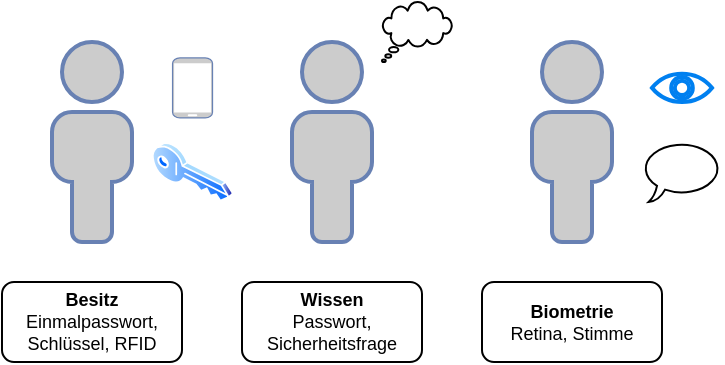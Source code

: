 <mxfile>
    <diagram id="Njb3dAHsTxfqt9kJadIH" name="Page-1">
        <mxGraphModel dx="703" dy="244" grid="1" gridSize="10" guides="1" tooltips="1" connect="1" arrows="1" fold="1" page="1" pageScale="1" pageWidth="850" pageHeight="1100" math="0" shadow="0">
            <root>
                <mxCell id="0"/>
                <mxCell id="1" parent="0"/>
                <mxCell id="2" value="" style="fontColor=#0066CC;verticalAlign=top;verticalLabelPosition=bottom;labelPosition=center;align=center;html=1;outlineConnect=0;fillColor=#CCCCCC;strokeColor=#6881B3;gradientColor=none;gradientDirection=north;strokeWidth=2;shape=mxgraph.networks.user_male;" vertex="1" parent="1">
                    <mxGeometry x="380" y="80" width="40" height="100" as="geometry"/>
                </mxCell>
                <mxCell id="3" value="" style="fontColor=#0066CC;verticalAlign=top;verticalLabelPosition=bottom;labelPosition=center;align=center;html=1;outlineConnect=0;fillColor=#CCCCCC;strokeColor=#6881B3;gradientColor=none;gradientDirection=north;strokeWidth=2;shape=mxgraph.networks.user_male;" vertex="1" parent="1">
                    <mxGeometry x="260" y="80" width="40" height="100" as="geometry"/>
                </mxCell>
                <mxCell id="4" value="" style="fontColor=#0066CC;verticalAlign=top;verticalLabelPosition=bottom;labelPosition=center;align=center;html=1;outlineConnect=0;fillColor=#CCCCCC;strokeColor=#6881B3;gradientColor=none;gradientDirection=north;strokeWidth=2;shape=mxgraph.networks.user_male;" vertex="1" parent="1">
                    <mxGeometry x="500" y="80" width="40" height="100" as="geometry"/>
                </mxCell>
                <mxCell id="5" value="" style="fontColor=#0066CC;verticalAlign=top;verticalLabelPosition=bottom;labelPosition=center;align=center;html=1;outlineConnect=0;fillColor=#CCCCCC;strokeColor=#6881B3;gradientColor=none;gradientDirection=north;strokeWidth=2;shape=mxgraph.networks.mobile;" vertex="1" parent="1">
                    <mxGeometry x="320.27" y="87.95" width="20" height="30" as="geometry"/>
                </mxCell>
                <mxCell id="6" value="" style="aspect=fixed;perimeter=ellipsePerimeter;html=1;align=center;shadow=0;dashed=0;spacingTop=3;image;image=img/lib/active_directory/key.svg;" vertex="1" parent="1">
                    <mxGeometry x="310" y="130" width="40.54" height="30" as="geometry"/>
                </mxCell>
                <mxCell id="7" value="&lt;font style=&quot;font-size: 9px;&quot;&gt;&lt;br&gt;&lt;/font&gt;" style="whiteSpace=wrap;html=1;shape=mxgraph.basic.cloud_callout" vertex="1" parent="1">
                    <mxGeometry x="425" y="60" width="35" height="30" as="geometry"/>
                </mxCell>
                <mxCell id="8" value="" style="html=1;verticalLabelPosition=bottom;align=center;labelBackgroundColor=#ffffff;verticalAlign=top;strokeWidth=2;strokeColor=#0080F0;shadow=0;dashed=0;shape=mxgraph.ios7.icons.eye;fontSize=9;" vertex="1" parent="1">
                    <mxGeometry x="560" y="95.9" width="30" height="14.1" as="geometry"/>
                </mxCell>
                <mxCell id="11" value="" style="whiteSpace=wrap;html=1;shape=mxgraph.basic.oval_callout;fontSize=9;" vertex="1" parent="1">
                    <mxGeometry x="555" y="130" width="40" height="30" as="geometry"/>
                </mxCell>
                <mxCell id="12" value="&lt;b&gt;Besitz&lt;/b&gt;&lt;br&gt;Einmalpasswort, Schlüssel, RFID" style="rounded=1;whiteSpace=wrap;html=1;fontSize=9;" vertex="1" parent="1">
                    <mxGeometry x="235" y="200" width="90" height="40" as="geometry"/>
                </mxCell>
                <mxCell id="13" value="&lt;b&gt;Wissen&lt;/b&gt;&lt;br&gt;Passwort, Sicherheitsfrage" style="rounded=1;whiteSpace=wrap;html=1;fontSize=9;" vertex="1" parent="1">
                    <mxGeometry x="355" y="200" width="90" height="40" as="geometry"/>
                </mxCell>
                <mxCell id="14" value="&lt;b&gt;Biometrie&lt;/b&gt;&lt;br&gt;Retina, Stimme" style="rounded=1;whiteSpace=wrap;html=1;fontSize=9;" vertex="1" parent="1">
                    <mxGeometry x="475" y="200" width="90" height="40" as="geometry"/>
                </mxCell>
            </root>
        </mxGraphModel>
    </diagram>
</mxfile>